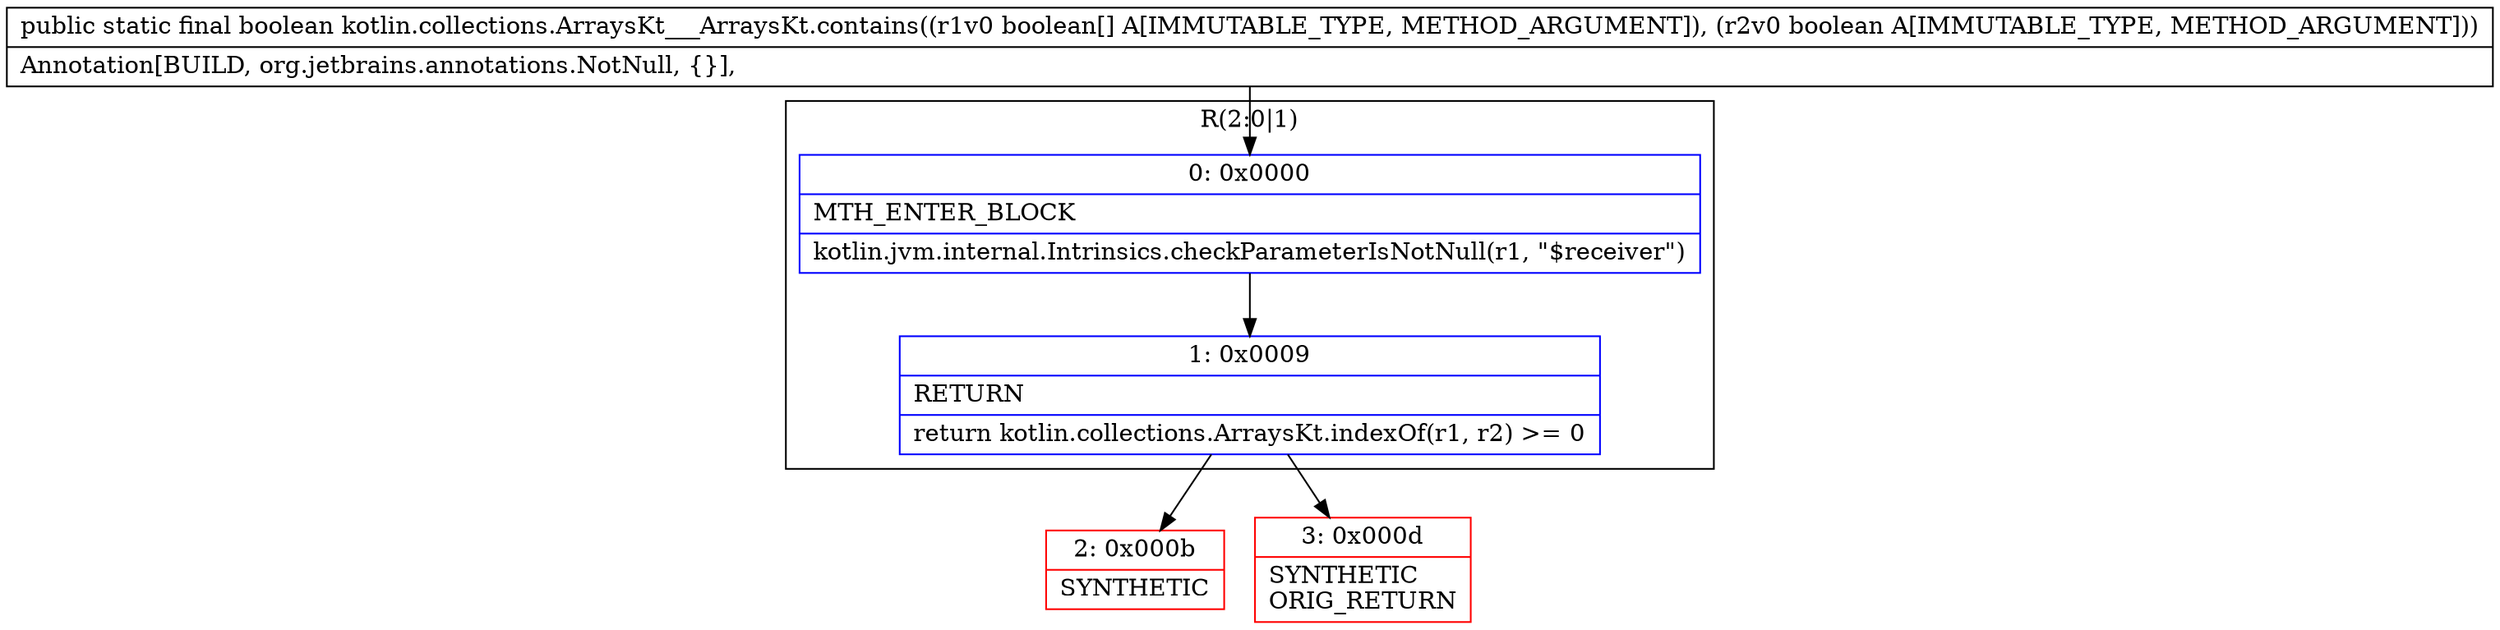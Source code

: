 digraph "CFG forkotlin.collections.ArraysKt___ArraysKt.contains([ZZ)Z" {
subgraph cluster_Region_564168364 {
label = "R(2:0|1)";
node [shape=record,color=blue];
Node_0 [shape=record,label="{0\:\ 0x0000|MTH_ENTER_BLOCK\l|kotlin.jvm.internal.Intrinsics.checkParameterIsNotNull(r1, \"$receiver\")\l}"];
Node_1 [shape=record,label="{1\:\ 0x0009|RETURN\l|return kotlin.collections.ArraysKt.indexOf(r1, r2) \>= 0\l}"];
}
Node_2 [shape=record,color=red,label="{2\:\ 0x000b|SYNTHETIC\l}"];
Node_3 [shape=record,color=red,label="{3\:\ 0x000d|SYNTHETIC\lORIG_RETURN\l}"];
MethodNode[shape=record,label="{public static final boolean kotlin.collections.ArraysKt___ArraysKt.contains((r1v0 boolean[] A[IMMUTABLE_TYPE, METHOD_ARGUMENT]), (r2v0 boolean A[IMMUTABLE_TYPE, METHOD_ARGUMENT]))  | Annotation[BUILD, org.jetbrains.annotations.NotNull, \{\}], \l}"];
MethodNode -> Node_0;
Node_0 -> Node_1;
Node_1 -> Node_2;
Node_1 -> Node_3;
}

